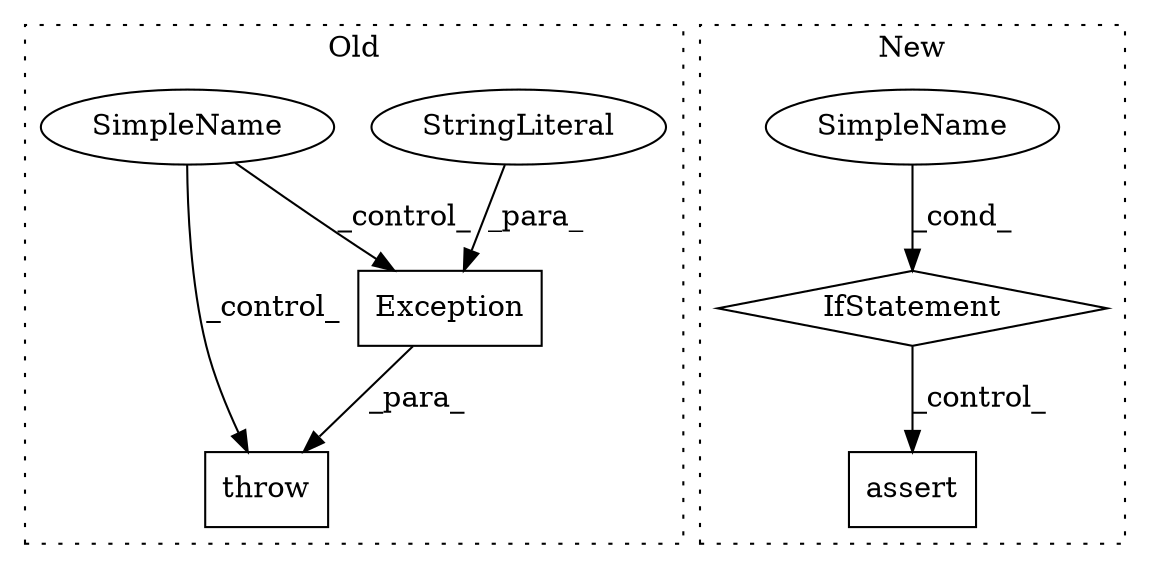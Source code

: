 digraph G {
subgraph cluster0 {
1 [label="Exception" a="32" s="8444,8516" l="10,1" shape="box"];
3 [label="StringLiteral" a="45" s="8454" l="62" shape="ellipse"];
4 [label="throw" a="53" s="8438" l="6" shape="box"];
5 [label="SimpleName" a="42" s="" l="" shape="ellipse"];
label = "Old";
style="dotted";
}
subgraph cluster1 {
2 [label="assert" a="6" s="2976" l="7" shape="box"];
6 [label="IfStatement" a="25" s="2936,2966" l="4,2" shape="diamond"];
7 [label="SimpleName" a="42" s="" l="" shape="ellipse"];
label = "New";
style="dotted";
}
1 -> 4 [label="_para_"];
3 -> 1 [label="_para_"];
5 -> 4 [label="_control_"];
5 -> 1 [label="_control_"];
6 -> 2 [label="_control_"];
7 -> 6 [label="_cond_"];
}